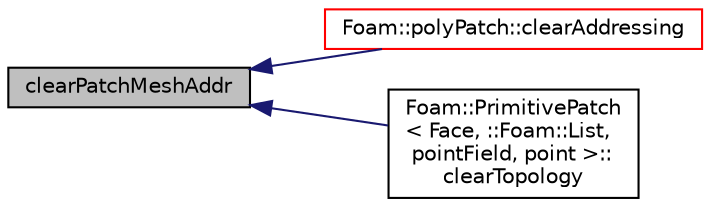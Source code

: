 digraph "clearPatchMeshAddr"
{
  bgcolor="transparent";
  edge [fontname="Helvetica",fontsize="10",labelfontname="Helvetica",labelfontsize="10"];
  node [fontname="Helvetica",fontsize="10",shape=record];
  rankdir="LR";
  Node86 [label="clearPatchMeshAddr",height=0.2,width=0.4,color="black", fillcolor="grey75", style="filled", fontcolor="black"];
  Node86 -> Node87 [dir="back",color="midnightblue",fontsize="10",style="solid",fontname="Helvetica"];
  Node87 [label="Foam::polyPatch::clearAddressing",height=0.2,width=0.4,color="red",URL="$a28633.html#aac1ee7169044dccb262b78097d6ab1a8",tooltip="Clear addressing. "];
  Node86 -> Node122 [dir="back",color="midnightblue",fontsize="10",style="solid",fontname="Helvetica"];
  Node122 [label="Foam::PrimitivePatch\l\< Face, ::Foam::List,\l pointField, point \>::\lclearTopology",height=0.2,width=0.4,color="black",URL="$a28693.html#a7bf396cb5f889f9d774acbbbfcdd83e0"];
}
